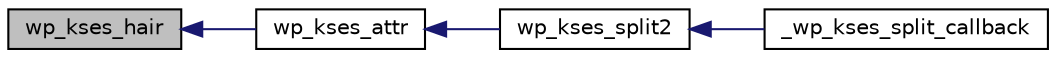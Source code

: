 digraph "wp_kses_hair"
{
  edge [fontname="Helvetica",fontsize="10",labelfontname="Helvetica",labelfontsize="10"];
  node [fontname="Helvetica",fontsize="10",shape=record];
  rankdir="LR";
  Node1 [label="wp_kses_hair",height=0.2,width=0.4,color="black", fillcolor="grey75", style="filled", fontcolor="black"];
  Node1 -> Node2 [dir="back",color="midnightblue",fontsize="10",style="solid",fontname="Helvetica"];
  Node2 [label="wp_kses_attr",height=0.2,width=0.4,color="black", fillcolor="white", style="filled",URL="$kses_8php.html#a2cd27218fa397698797b9eaf47a39731"];
  Node2 -> Node3 [dir="back",color="midnightblue",fontsize="10",style="solid",fontname="Helvetica"];
  Node3 [label="wp_kses_split2",height=0.2,width=0.4,color="black", fillcolor="white", style="filled",URL="$kses_8php.html#a24549d2bc720f9b6bf3a02c6e77be9be"];
  Node3 -> Node4 [dir="back",color="midnightblue",fontsize="10",style="solid",fontname="Helvetica"];
  Node4 [label="_wp_kses_split_callback",height=0.2,width=0.4,color="black", fillcolor="white", style="filled",URL="$kses_8php.html#a825314bca0c98fb05f8946f294720581"];
}
